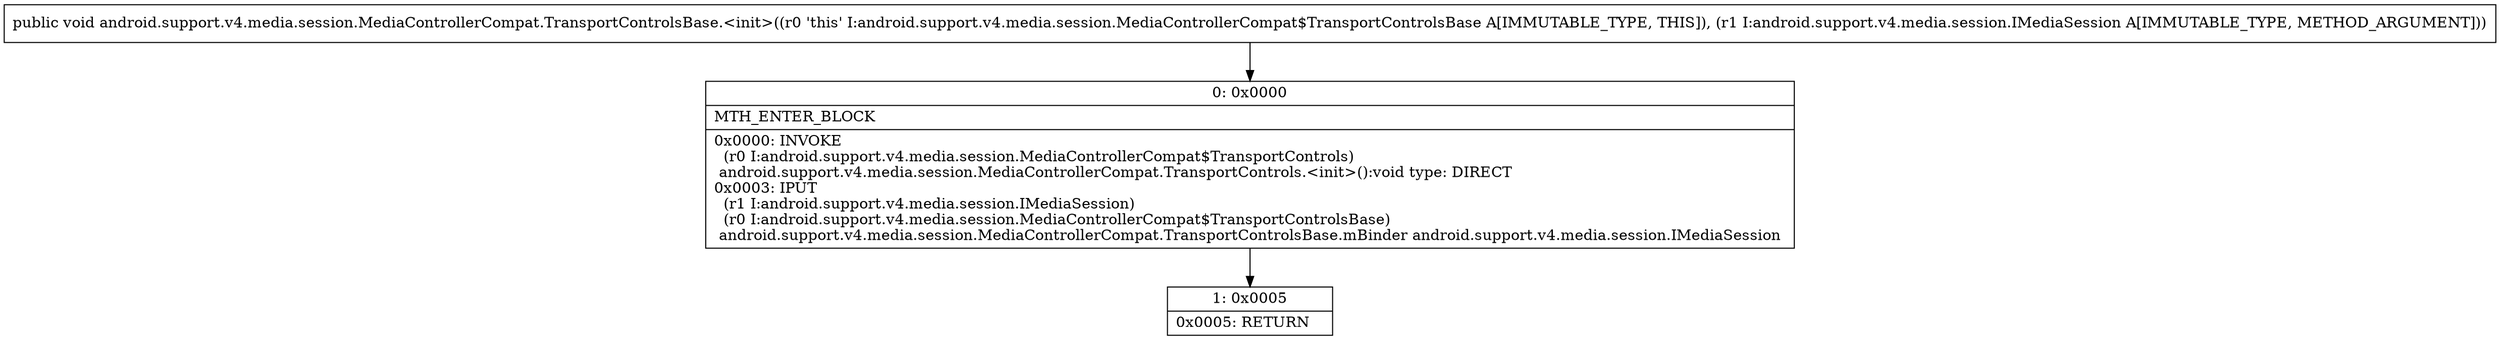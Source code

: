 digraph "CFG forandroid.support.v4.media.session.MediaControllerCompat.TransportControlsBase.\<init\>(Landroid\/support\/v4\/media\/session\/IMediaSession;)V" {
Node_0 [shape=record,label="{0\:\ 0x0000|MTH_ENTER_BLOCK\l|0x0000: INVOKE  \l  (r0 I:android.support.v4.media.session.MediaControllerCompat$TransportControls)\l android.support.v4.media.session.MediaControllerCompat.TransportControls.\<init\>():void type: DIRECT \l0x0003: IPUT  \l  (r1 I:android.support.v4.media.session.IMediaSession)\l  (r0 I:android.support.v4.media.session.MediaControllerCompat$TransportControlsBase)\l android.support.v4.media.session.MediaControllerCompat.TransportControlsBase.mBinder android.support.v4.media.session.IMediaSession \l}"];
Node_1 [shape=record,label="{1\:\ 0x0005|0x0005: RETURN   \l}"];
MethodNode[shape=record,label="{public void android.support.v4.media.session.MediaControllerCompat.TransportControlsBase.\<init\>((r0 'this' I:android.support.v4.media.session.MediaControllerCompat$TransportControlsBase A[IMMUTABLE_TYPE, THIS]), (r1 I:android.support.v4.media.session.IMediaSession A[IMMUTABLE_TYPE, METHOD_ARGUMENT])) }"];
MethodNode -> Node_0;
Node_0 -> Node_1;
}

